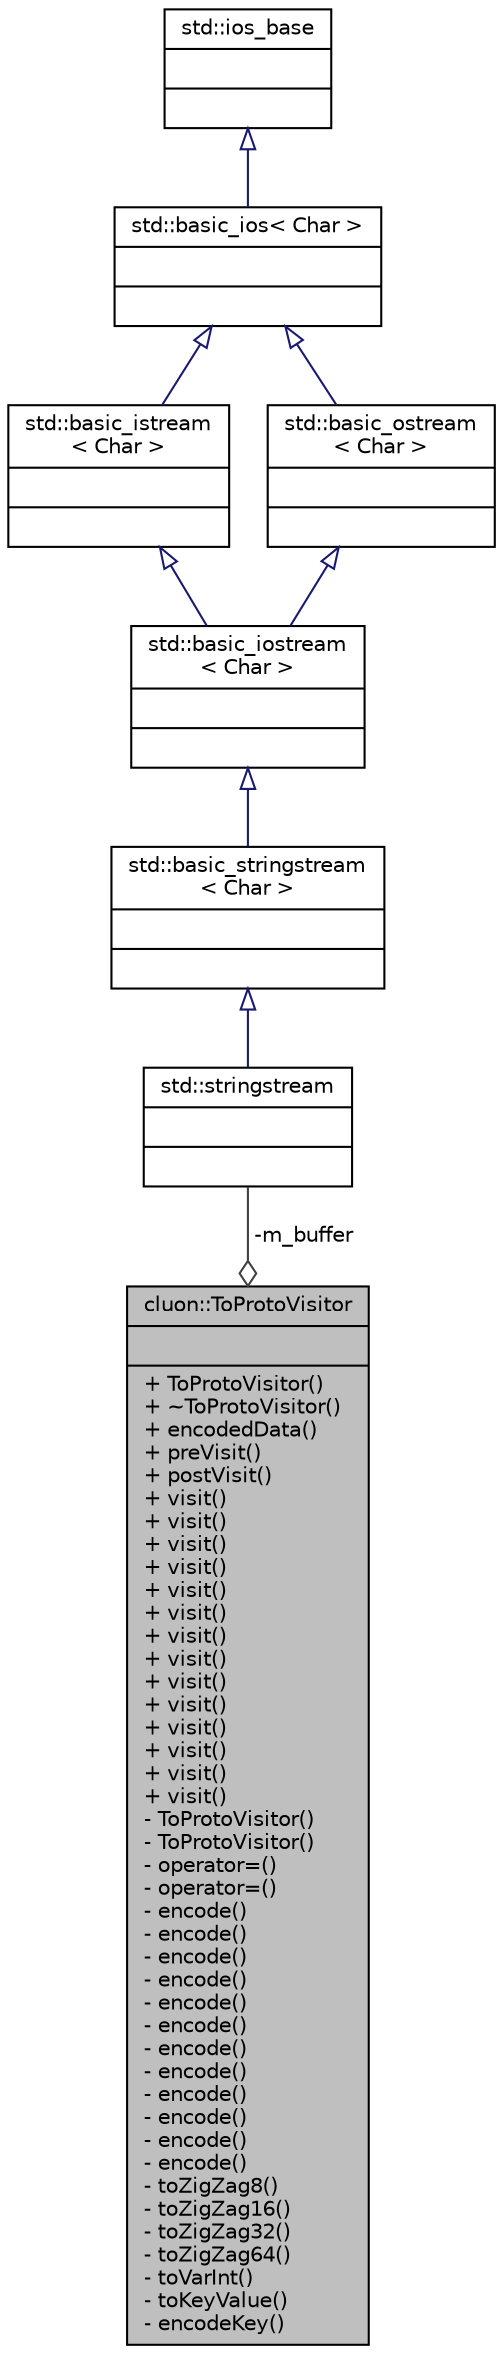 digraph "cluon::ToProtoVisitor"
{
 // LATEX_PDF_SIZE
  edge [fontname="Helvetica",fontsize="10",labelfontname="Helvetica",labelfontsize="10"];
  node [fontname="Helvetica",fontsize="10",shape=record];
  Node1 [label="{cluon::ToProtoVisitor\n||+ ToProtoVisitor()\l+ ~ToProtoVisitor()\l+ encodedData()\l+ preVisit()\l+ postVisit()\l+ visit()\l+ visit()\l+ visit()\l+ visit()\l+ visit()\l+ visit()\l+ visit()\l+ visit()\l+ visit()\l+ visit()\l+ visit()\l+ visit()\l+ visit()\l+ visit()\l- ToProtoVisitor()\l- ToProtoVisitor()\l- operator=()\l- operator=()\l- encode()\l- encode()\l- encode()\l- encode()\l- encode()\l- encode()\l- encode()\l- encode()\l- encode()\l- encode()\l- encode()\l- encode()\l- toZigZag8()\l- toZigZag16()\l- toZigZag32()\l- toZigZag64()\l- toVarInt()\l- toKeyValue()\l- encodeKey()\l}",height=0.2,width=0.4,color="black", fillcolor="grey75", style="filled", fontcolor="black",tooltip=" "];
  Node2 -> Node1 [color="grey25",fontsize="10",style="solid",label=" -m_buffer" ,arrowhead="odiamond"];
  Node2 [label="{std::stringstream\n||}",height=0.2,width=0.4,color="black", fillcolor="white", style="filled",tooltip=" "];
  Node3 -> Node2 [dir="back",color="midnightblue",fontsize="10",style="solid",arrowtail="onormal"];
  Node3 [label="{std::basic_stringstream\l\< Char \>\n||}",height=0.2,width=0.4,color="black", fillcolor="white", style="filled",tooltip=" "];
  Node4 -> Node3 [dir="back",color="midnightblue",fontsize="10",style="solid",arrowtail="onormal"];
  Node4 [label="{std::basic_iostream\l\< Char \>\n||}",height=0.2,width=0.4,color="black", fillcolor="white", style="filled",tooltip=" "];
  Node5 -> Node4 [dir="back",color="midnightblue",fontsize="10",style="solid",arrowtail="onormal"];
  Node5 [label="{std::basic_istream\l\< Char \>\n||}",height=0.2,width=0.4,color="black", fillcolor="white", style="filled",tooltip=" "];
  Node6 -> Node5 [dir="back",color="midnightblue",fontsize="10",style="solid",arrowtail="onormal"];
  Node6 [label="{std::basic_ios\< Char \>\n||}",height=0.2,width=0.4,color="black", fillcolor="white", style="filled",tooltip=" "];
  Node7 -> Node6 [dir="back",color="midnightblue",fontsize="10",style="solid",arrowtail="onormal"];
  Node7 [label="{std::ios_base\n||}",height=0.2,width=0.4,color="black", fillcolor="white", style="filled",tooltip=" "];
  Node8 -> Node4 [dir="back",color="midnightblue",fontsize="10",style="solid",arrowtail="onormal"];
  Node8 [label="{std::basic_ostream\l\< Char \>\n||}",height=0.2,width=0.4,color="black", fillcolor="white", style="filled",tooltip=" "];
  Node6 -> Node8 [dir="back",color="midnightblue",fontsize="10",style="solid",arrowtail="onormal"];
}
